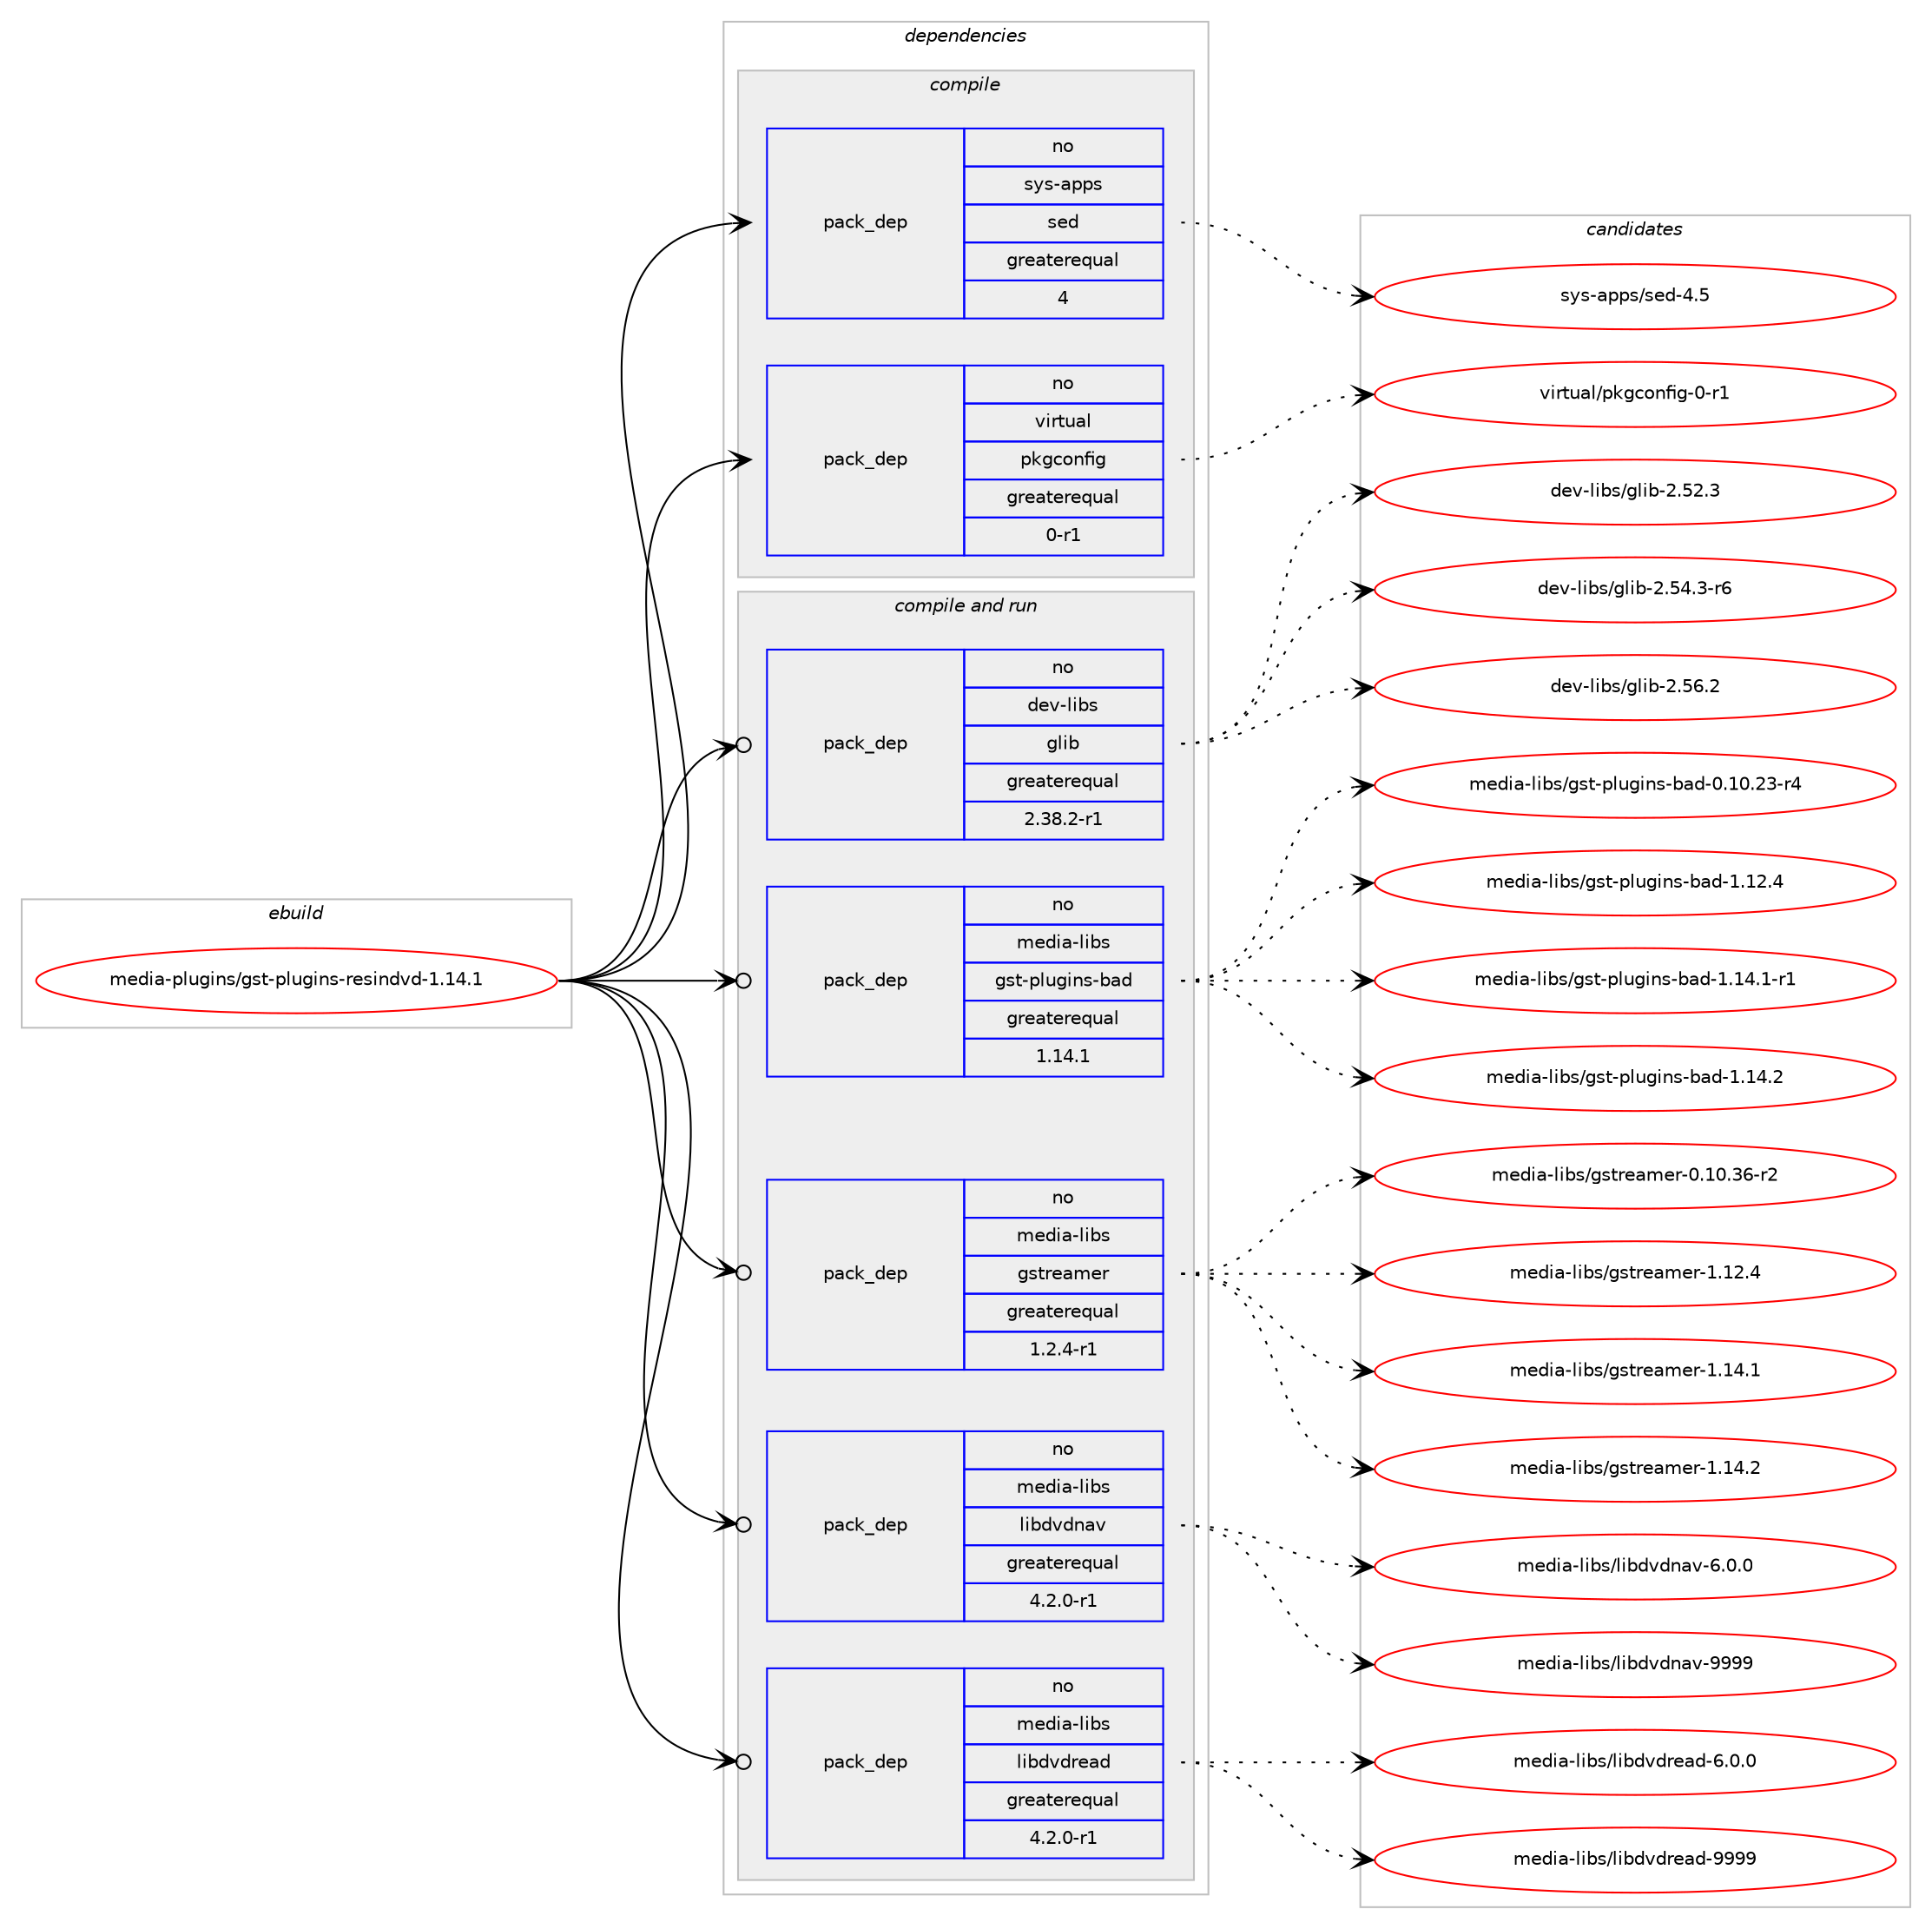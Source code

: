 digraph prolog {

# *************
# Graph options
# *************

newrank=true;
concentrate=true;
compound=true;
graph [rankdir=LR,fontname=Helvetica,fontsize=10,ranksep=1.5];#, ranksep=2.5, nodesep=0.2];
edge  [arrowhead=vee];
node  [fontname=Helvetica,fontsize=10];

# **********
# The ebuild
# **********

subgraph cluster_leftcol {
color=gray;
rank=same;
label=<<i>ebuild</i>>;
id [label="media-plugins/gst-plugins-resindvd-1.14.1", color=red, width=4, href="../media-plugins/gst-plugins-resindvd-1.14.1.svg"];
}

# ****************
# The dependencies
# ****************

subgraph cluster_midcol {
color=gray;
label=<<i>dependencies</i>>;
subgraph cluster_compile {
fillcolor="#eeeeee";
style=filled;
label=<<i>compile</i>>;
subgraph pack5258 {
dependency8035 [label=<<TABLE BORDER="0" CELLBORDER="1" CELLSPACING="0" CELLPADDING="4" WIDTH="220"><TR><TD ROWSPAN="6" CELLPADDING="30">pack_dep</TD></TR><TR><TD WIDTH="110">no</TD></TR><TR><TD>sys-apps</TD></TR><TR><TD>sed</TD></TR><TR><TD>greaterequal</TD></TR><TR><TD>4</TD></TR></TABLE>>, shape=none, color=blue];
}
id:e -> dependency8035:w [weight=20,style="solid",arrowhead="vee"];
subgraph pack5259 {
dependency8036 [label=<<TABLE BORDER="0" CELLBORDER="1" CELLSPACING="0" CELLPADDING="4" WIDTH="220"><TR><TD ROWSPAN="6" CELLPADDING="30">pack_dep</TD></TR><TR><TD WIDTH="110">no</TD></TR><TR><TD>virtual</TD></TR><TR><TD>pkgconfig</TD></TR><TR><TD>greaterequal</TD></TR><TR><TD>0-r1</TD></TR></TABLE>>, shape=none, color=blue];
}
id:e -> dependency8036:w [weight=20,style="solid",arrowhead="vee"];
}
subgraph cluster_compileandrun {
fillcolor="#eeeeee";
style=filled;
label=<<i>compile and run</i>>;
subgraph pack5260 {
dependency8037 [label=<<TABLE BORDER="0" CELLBORDER="1" CELLSPACING="0" CELLPADDING="4" WIDTH="220"><TR><TD ROWSPAN="6" CELLPADDING="30">pack_dep</TD></TR><TR><TD WIDTH="110">no</TD></TR><TR><TD>dev-libs</TD></TR><TR><TD>glib</TD></TR><TR><TD>greaterequal</TD></TR><TR><TD>2.38.2-r1</TD></TR></TABLE>>, shape=none, color=blue];
}
id:e -> dependency8037:w [weight=20,style="solid",arrowhead="odotvee"];
subgraph pack5261 {
dependency8038 [label=<<TABLE BORDER="0" CELLBORDER="1" CELLSPACING="0" CELLPADDING="4" WIDTH="220"><TR><TD ROWSPAN="6" CELLPADDING="30">pack_dep</TD></TR><TR><TD WIDTH="110">no</TD></TR><TR><TD>media-libs</TD></TR><TR><TD>gst-plugins-bad</TD></TR><TR><TD>greaterequal</TD></TR><TR><TD>1.14.1</TD></TR></TABLE>>, shape=none, color=blue];
}
id:e -> dependency8038:w [weight=20,style="solid",arrowhead="odotvee"];
subgraph pack5262 {
dependency8039 [label=<<TABLE BORDER="0" CELLBORDER="1" CELLSPACING="0" CELLPADDING="4" WIDTH="220"><TR><TD ROWSPAN="6" CELLPADDING="30">pack_dep</TD></TR><TR><TD WIDTH="110">no</TD></TR><TR><TD>media-libs</TD></TR><TR><TD>gstreamer</TD></TR><TR><TD>greaterequal</TD></TR><TR><TD>1.2.4-r1</TD></TR></TABLE>>, shape=none, color=blue];
}
id:e -> dependency8039:w [weight=20,style="solid",arrowhead="odotvee"];
subgraph pack5263 {
dependency8040 [label=<<TABLE BORDER="0" CELLBORDER="1" CELLSPACING="0" CELLPADDING="4" WIDTH="220"><TR><TD ROWSPAN="6" CELLPADDING="30">pack_dep</TD></TR><TR><TD WIDTH="110">no</TD></TR><TR><TD>media-libs</TD></TR><TR><TD>libdvdnav</TD></TR><TR><TD>greaterequal</TD></TR><TR><TD>4.2.0-r1</TD></TR></TABLE>>, shape=none, color=blue];
}
id:e -> dependency8040:w [weight=20,style="solid",arrowhead="odotvee"];
subgraph pack5264 {
dependency8041 [label=<<TABLE BORDER="0" CELLBORDER="1" CELLSPACING="0" CELLPADDING="4" WIDTH="220"><TR><TD ROWSPAN="6" CELLPADDING="30">pack_dep</TD></TR><TR><TD WIDTH="110">no</TD></TR><TR><TD>media-libs</TD></TR><TR><TD>libdvdread</TD></TR><TR><TD>greaterequal</TD></TR><TR><TD>4.2.0-r1</TD></TR></TABLE>>, shape=none, color=blue];
}
id:e -> dependency8041:w [weight=20,style="solid",arrowhead="odotvee"];
}
subgraph cluster_run {
fillcolor="#eeeeee";
style=filled;
label=<<i>run</i>>;
}
}

# **************
# The candidates
# **************

subgraph cluster_choices {
rank=same;
color=gray;
label=<<i>candidates</i>>;

subgraph choice5258 {
color=black;
nodesep=1;
choice11512111545971121121154711510110045524653 [label="sys-apps/sed-4.5", color=red, width=4,href="../sys-apps/sed-4.5.svg"];
dependency8035:e -> choice11512111545971121121154711510110045524653:w [style=dotted,weight="100"];
}
subgraph choice5259 {
color=black;
nodesep=1;
choice11810511411611797108471121071039911111010210510345484511449 [label="virtual/pkgconfig-0-r1", color=red, width=4,href="../virtual/pkgconfig-0-r1.svg"];
dependency8036:e -> choice11810511411611797108471121071039911111010210510345484511449:w [style=dotted,weight="100"];
}
subgraph choice5260 {
color=black;
nodesep=1;
choice1001011184510810598115471031081059845504653504651 [label="dev-libs/glib-2.52.3", color=red, width=4,href="../dev-libs/glib-2.52.3.svg"];
choice10010111845108105981154710310810598455046535246514511454 [label="dev-libs/glib-2.54.3-r6", color=red, width=4,href="../dev-libs/glib-2.54.3-r6.svg"];
choice1001011184510810598115471031081059845504653544650 [label="dev-libs/glib-2.56.2", color=red, width=4,href="../dev-libs/glib-2.56.2.svg"];
dependency8037:e -> choice1001011184510810598115471031081059845504653504651:w [style=dotted,weight="100"];
dependency8037:e -> choice10010111845108105981154710310810598455046535246514511454:w [style=dotted,weight="100"];
dependency8037:e -> choice1001011184510810598115471031081059845504653544650:w [style=dotted,weight="100"];
}
subgraph choice5261 {
color=black;
nodesep=1;
choice109101100105974510810598115471031151164511210811710310511011545989710045484649484650514511452 [label="media-libs/gst-plugins-bad-0.10.23-r4", color=red, width=4,href="../media-libs/gst-plugins-bad-0.10.23-r4.svg"];
choice109101100105974510810598115471031151164511210811710310511011545989710045494649504652 [label="media-libs/gst-plugins-bad-1.12.4", color=red, width=4,href="../media-libs/gst-plugins-bad-1.12.4.svg"];
choice1091011001059745108105981154710311511645112108117103105110115459897100454946495246494511449 [label="media-libs/gst-plugins-bad-1.14.1-r1", color=red, width=4,href="../media-libs/gst-plugins-bad-1.14.1-r1.svg"];
choice109101100105974510810598115471031151164511210811710310511011545989710045494649524650 [label="media-libs/gst-plugins-bad-1.14.2", color=red, width=4,href="../media-libs/gst-plugins-bad-1.14.2.svg"];
dependency8038:e -> choice109101100105974510810598115471031151164511210811710310511011545989710045484649484650514511452:w [style=dotted,weight="100"];
dependency8038:e -> choice109101100105974510810598115471031151164511210811710310511011545989710045494649504652:w [style=dotted,weight="100"];
dependency8038:e -> choice1091011001059745108105981154710311511645112108117103105110115459897100454946495246494511449:w [style=dotted,weight="100"];
dependency8038:e -> choice109101100105974510810598115471031151164511210811710310511011545989710045494649524650:w [style=dotted,weight="100"];
}
subgraph choice5262 {
color=black;
nodesep=1;
choice109101100105974510810598115471031151161141019710910111445484649484651544511450 [label="media-libs/gstreamer-0.10.36-r2", color=red, width=4,href="../media-libs/gstreamer-0.10.36-r2.svg"];
choice109101100105974510810598115471031151161141019710910111445494649504652 [label="media-libs/gstreamer-1.12.4", color=red, width=4,href="../media-libs/gstreamer-1.12.4.svg"];
choice109101100105974510810598115471031151161141019710910111445494649524649 [label="media-libs/gstreamer-1.14.1", color=red, width=4,href="../media-libs/gstreamer-1.14.1.svg"];
choice109101100105974510810598115471031151161141019710910111445494649524650 [label="media-libs/gstreamer-1.14.2", color=red, width=4,href="../media-libs/gstreamer-1.14.2.svg"];
dependency8039:e -> choice109101100105974510810598115471031151161141019710910111445484649484651544511450:w [style=dotted,weight="100"];
dependency8039:e -> choice109101100105974510810598115471031151161141019710910111445494649504652:w [style=dotted,weight="100"];
dependency8039:e -> choice109101100105974510810598115471031151161141019710910111445494649524649:w [style=dotted,weight="100"];
dependency8039:e -> choice109101100105974510810598115471031151161141019710910111445494649524650:w [style=dotted,weight="100"];
}
subgraph choice5263 {
color=black;
nodesep=1;
choice109101100105974510810598115471081059810011810011097118455446484648 [label="media-libs/libdvdnav-6.0.0", color=red, width=4,href="../media-libs/libdvdnav-6.0.0.svg"];
choice1091011001059745108105981154710810598100118100110971184557575757 [label="media-libs/libdvdnav-9999", color=red, width=4,href="../media-libs/libdvdnav-9999.svg"];
dependency8040:e -> choice109101100105974510810598115471081059810011810011097118455446484648:w [style=dotted,weight="100"];
dependency8040:e -> choice1091011001059745108105981154710810598100118100110971184557575757:w [style=dotted,weight="100"];
}
subgraph choice5264 {
color=black;
nodesep=1;
choice109101100105974510810598115471081059810011810011410197100455446484648 [label="media-libs/libdvdread-6.0.0", color=red, width=4,href="../media-libs/libdvdread-6.0.0.svg"];
choice1091011001059745108105981154710810598100118100114101971004557575757 [label="media-libs/libdvdread-9999", color=red, width=4,href="../media-libs/libdvdread-9999.svg"];
dependency8041:e -> choice109101100105974510810598115471081059810011810011410197100455446484648:w [style=dotted,weight="100"];
dependency8041:e -> choice1091011001059745108105981154710810598100118100114101971004557575757:w [style=dotted,weight="100"];
}
}

}
